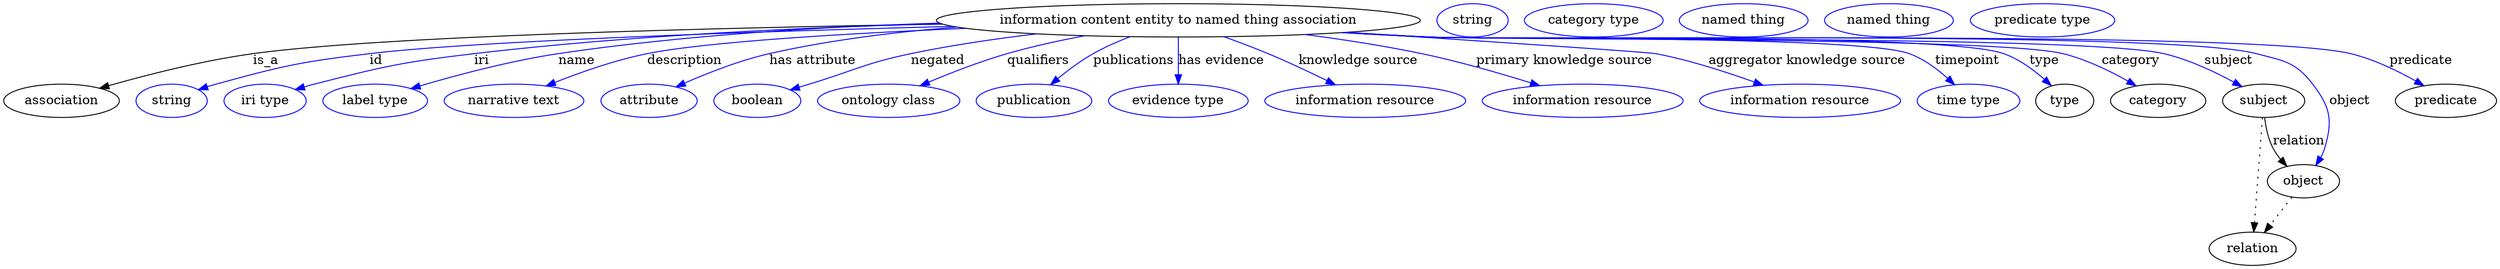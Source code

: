 digraph {
	graph [bb="0,0,2692,283"];
	node [label="\N"];
	"information content entity to named thing association"	[height=0.5,
		label="information content entity to named thing association",
		pos="1267.4,265",
		width=7.2577];
	association	[height=0.5,
		pos="62.394,178",
		width=1.7332];
	"information content entity to named thing association" -> association	[label=is_a,
		lp="282.39,221.5",
		pos="e,103.74,191.66 1012.5,260.95 764.85,256.92 406.53,247.98 268.39,229 214.84,221.64 154.92,206.26 113.57,194.5"];
	id	[color=blue,
		height=0.5,
		label=string,
		pos="181.39,178",
		width=1.0652];
	"information content entity to named thing association" -> id	[color=blue,
		label=id,
		lp="401.39,221.5",
		pos="e,210.37,190.01 1023.5,258.51 808.44,252.88 511.5,242.97 394.39,229 320.14,220.14 301.49,215.87 229.39,196 226.28,195.14 223.08,\
194.18 219.88,193.17",
		style=solid];
	iri	[color=blue,
		height=0.5,
		label="iri type",
		pos="282.39,178",
		width=1.2277];
	"information content entity to named thing association" -> iri	[color=blue,
		label=iri,
		lp="515.39,221.5",
		pos="e,315.29,190.23 1011.1,261.35 863.44,257.53 674.47,248.77 507.39,229 430.1,219.85 410.81,215.26 335.39,196 332.02,195.14 328.54,\
194.18 325.05,193.17",
		style=solid];
	name	[color=blue,
		height=0.5,
		label="label type",
		pos="401.39,178",
		width=1.5707];
	"information content entity to named thing association" -> name	[color=blue,
		label=name,
		lp="618.39,221.5",
		pos="e,440.17,191.27 1009.3,262.19 884.58,258.34 733.1,249.29 598.39,229 546.93,221.25 489.37,205.83 449.83,194.15",
		style=solid];
	description	[color=blue,
		height=0.5,
		label="narrative text",
		pos="551.39,178",
		width=2.0943];
	"information content entity to named thing association" -> description	[color=blue,
		label=description,
		lp="733.89,221.5",
		pos="e,585.65,194.09 1037.4,256.44 907.14,250.89 757.67,242.01 693.39,229 659.48,222.13 622.67,209 595.02,197.91",
		style=solid];
	"has attribute"	[color=blue,
		height=0.5,
		label=attribute,
		pos="696.39,178",
		width=1.4443];
	"information content entity to named thing association" -> "has attribute"	[color=blue,
		label="has attribute",
		lp="872.39,221.5",
		pos="e,725.34,193.03 1028.1,257.77 961.82,252.62 890.31,243.82 825.39,229 793.83,221.8 759.75,208.32 734.54,197.17",
		style=solid];
	negated	[color=blue,
		height=0.5,
		label=boolean,
		pos="813.39,178",
		width=1.2999];
	"information content entity to named thing association" -> negated	[color=blue,
		label=negated,
		lp="1007.4,221.5",
		pos="e,848.59,189.93 1114.4,250.41 1070.2,245.15 1022.2,238.15 978.39,229 928.43,218.56 917.22,210.87 868.39,196 865.09,194.99 861.68,\
193.95 858.25,192.9",
		style=solid];
	qualifiers	[color=blue,
		height=0.5,
		label="ontology class",
		pos="954.39,178",
		width=2.1304];
	"information content entity to named thing association" -> qualifiers	[color=blue,
		label=qualifiers,
		lp="1115.9,221.5",
		pos="e,988.3,194.24 1166.3,248.37 1138.8,243.18 1109.3,236.72 1082.4,229 1053.5,220.71 1022.1,208.5 997.66,198.21",
		style=solid];
	publications	[color=blue,
		height=0.5,
		label=publication,
		pos="1111.4,178",
		width=1.7332];
	"information content entity to named thing association" -> publications	[color=blue,
		label=publications,
		lp="1219.4,221.5",
		pos="e,1129.4,195.45 1215.1,247.2 1201.8,242.09 1187.7,235.97 1175.4,229 1162,221.42 1148.3,211.19 1137.1,201.95",
		style=solid];
	"has evidence"	[color=blue,
		height=0.5,
		label="evidence type",
		pos="1267.4,178",
		width=2.0943];
	"information content entity to named thing association" -> "has evidence"	[color=blue,
		label="has evidence",
		lp="1313.9,221.5",
		pos="e,1267.4,196.18 1267.4,246.8 1267.4,235.16 1267.4,219.55 1267.4,206.24",
		style=solid];
	"knowledge source"	[color=blue,
		height=0.5,
		label="information resource",
		pos="1469.4,178",
		width=3.015];
	"information content entity to named thing association" -> "knowledge source"	[color=blue,
		label="knowledge source",
		lp="1461.9,221.5",
		pos="e,1437.1,195.37 1316.6,247.3 1332,241.78 1349,235.41 1364.4,229 1385.7,220.11 1408.9,209.19 1428.1,199.83",
		style=solid];
	"primary knowledge source"	[color=blue,
		height=0.5,
		label="information resource",
		pos="1704.4,178",
		width=3.015];
	"information content entity to named thing association" -> "primary knowledge source"	[color=blue,
		label="primary knowledge source",
		lp="1684.4,221.5",
		pos="e,1658,194.37 1404.5,249.64 1445.3,244.33 1489.8,237.48 1530.4,229 1570.3,220.66 1614.4,207.94 1648.3,197.41",
		style=solid];
	"aggregator knowledge source"	[color=blue,
		height=0.5,
		label="information resource",
		pos="1939.4,178",
		width=3.015];
	"information content entity to named thing association" -> "aggregator knowledge source"	[color=blue,
		label="aggregator knowledge source",
		lp="1946.9,221.5",
		pos="e,1899.4,194.8 1454.2,252.39 1595.2,243.46 1767,232.14 1783.4,229 1819.8,222.03 1859.6,209.19 1889.9,198.27",
		style=solid];
	timepoint	[color=blue,
		height=0.5,
		label="time type",
		pos="2121.4,178",
		width=1.5346];
	"information content entity to named thing association" -> timepoint	[color=blue,
		label=timepoint,
		lp="2120.4,221.5",
		pos="e,2106.3,195.35 1448.1,251.96 1478.3,250.15 1509.2,248.42 1538.4,247 1596,244.19 2003.2,248.73 2057.4,229 2072.9,223.36 2087.6,212.43 \
2099,202.23",
		style=solid];
	type	[height=0.5,
		pos="2225.4,178",
		width=0.86659];
	"information content entity to named thing association" -> type	[color=blue,
		label=type,
		lp="2203.4,221.5",
		pos="e,2210.8,194.41 1446.6,251.9 1477.2,250.08 1508.7,248.36 1538.4,247 1607.4,243.84 2094.3,251.93 2159.4,229 2175.7,223.26 2191.2,\
211.88 2203.2,201.42",
		style=solid];
	category	[height=0.5,
		pos="2326.4,178",
		width=1.4263];
	"information content entity to named thing association" -> category	[color=blue,
		label=category,
		lp="2296.9,221.5",
		pos="e,2302.5,194.23 1446.3,251.85 1477,250.03 1508.6,248.33 1538.4,247 1614.5,243.62 2149.4,247.03 2223.4,229 2248.2,222.94 2274.1,210.35 \
2293.7,199.32",
		style=solid];
	subject	[height=0.5,
		pos="2440.4,178",
		width=1.2277];
	"information content entity to named thing association" -> subject	[color=blue,
		label=subject,
		lp="2402.4,221.5",
		pos="e,2417,193.3 1445.5,251.81 1476.5,249.98 1508.4,248.28 1538.4,247 1626.6,243.24 2246.4,248.96 2332.4,229 2359.2,222.77 2387.4,209.48 \
2408.2,198.16",
		style=solid];
	object	[height=0.5,
		pos="2483.4,91",
		width=1.0832];
	"information content entity to named thing association" -> object	[color=blue,
		label=object,
		lp="2533.4,178",
		pos="e,2496.8,108.09 1444.8,251.78 1476,249.95 1508.1,248.25 1538.4,247 1637.7,242.89 2336.3,254.35 2432.4,229 2462.2,221.13 2474.6,220.43 \
2493.4,196 2512.4,171.26 2515.3,156.9 2506.4,127 2505.4,123.55 2503.9,120.13 2502.1,116.85",
		style=solid];
	predicate	[height=0.5,
		pos="2637.4,178",
		width=1.5165];
	"information content entity to named thing association" -> predicate	[color=blue,
		label=predicate,
		lp="2610.4,221.5",
		pos="e,2613.6,194.29 1444.5,251.75 1475.7,249.91 1508,248.23 1538.4,247 1649,242.53 2426.8,254.77 2534.4,229 2559.3,223.05 2585.1,210.45 \
2604.7,199.39",
		style=solid];
	association_type	[color=blue,
		height=0.5,
		label=string,
		pos="1585.4,265",
		width=1.0652];
	association_category	[color=blue,
		height=0.5,
		label="category type",
		pos="1716.4,265",
		width=2.0762];
	subject -> object	[label=relation,
		lp="2478.4,134.5",
		pos="e,2465.5,107.23 2441.5,159.55 2442.7,149.57 2445.2,137.07 2450.4,127 2452.6,122.68 2455.5,118.52 2458.7,114.66"];
	relation	[height=0.5,
		pos="2428.4,18",
		width=1.2999];
	subject -> relation	[pos="e,2429.7,36.188 2439.1,159.79 2437,132.48 2433,78.994 2430.5,46.38",
		style=dotted];
	"information content entity to named thing association_subject"	[color=blue,
		height=0.5,
		label="named thing",
		pos="1878.4,265",
		width=1.9318];
	object -> relation	[pos="e,2441.2,35.54 2470.9,73.889 2464,64.939 2455.2,53.617 2447.4,43.584",
		style=dotted];
	"information content entity to named thing association_object"	[color=blue,
		height=0.5,
		label="named thing",
		pos="2035.4,265",
		width=1.9318];
	"information content entity to named thing association_predicate"	[color=blue,
		height=0.5,
		label="predicate type",
		pos="2201.4,265",
		width=2.1665];
}
